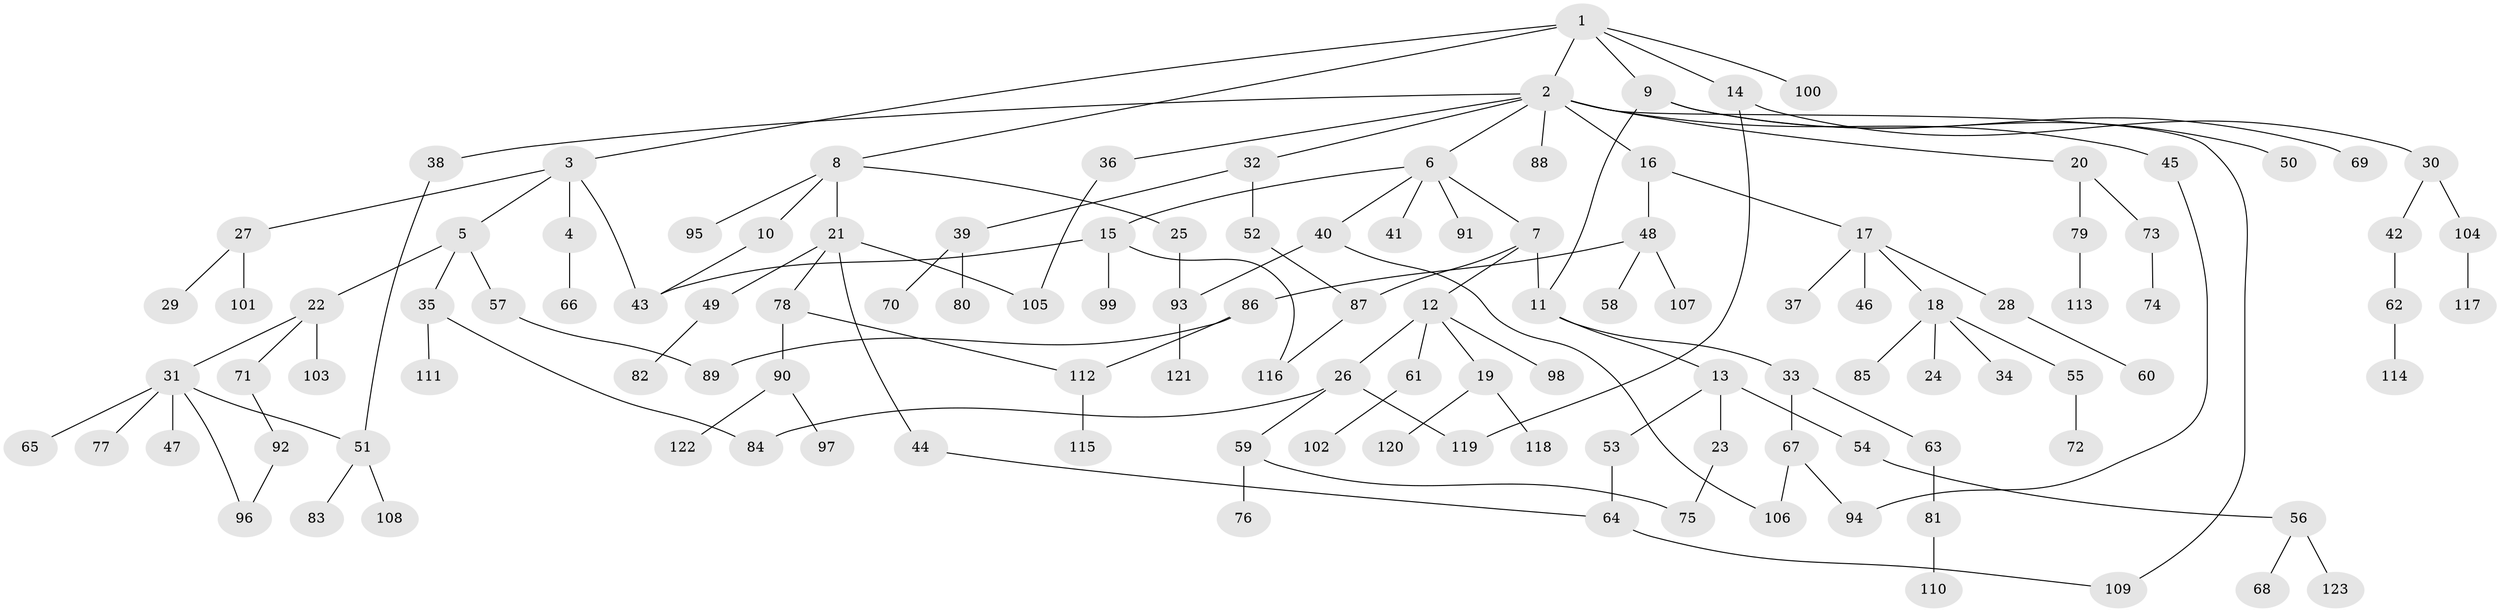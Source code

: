 // coarse degree distribution, {7: 0.024096385542168676, 11: 0.012048192771084338, 6: 0.012048192771084338, 1: 0.40963855421686746, 5: 0.07228915662650602, 3: 0.1566265060240964, 4: 0.08433734939759036, 2: 0.2289156626506024}
// Generated by graph-tools (version 1.1) at 2025/41/03/06/25 10:41:31]
// undirected, 123 vertices, 140 edges
graph export_dot {
graph [start="1"]
  node [color=gray90,style=filled];
  1;
  2;
  3;
  4;
  5;
  6;
  7;
  8;
  9;
  10;
  11;
  12;
  13;
  14;
  15;
  16;
  17;
  18;
  19;
  20;
  21;
  22;
  23;
  24;
  25;
  26;
  27;
  28;
  29;
  30;
  31;
  32;
  33;
  34;
  35;
  36;
  37;
  38;
  39;
  40;
  41;
  42;
  43;
  44;
  45;
  46;
  47;
  48;
  49;
  50;
  51;
  52;
  53;
  54;
  55;
  56;
  57;
  58;
  59;
  60;
  61;
  62;
  63;
  64;
  65;
  66;
  67;
  68;
  69;
  70;
  71;
  72;
  73;
  74;
  75;
  76;
  77;
  78;
  79;
  80;
  81;
  82;
  83;
  84;
  85;
  86;
  87;
  88;
  89;
  90;
  91;
  92;
  93;
  94;
  95;
  96;
  97;
  98;
  99;
  100;
  101;
  102;
  103;
  104;
  105;
  106;
  107;
  108;
  109;
  110;
  111;
  112;
  113;
  114;
  115;
  116;
  117;
  118;
  119;
  120;
  121;
  122;
  123;
  1 -- 2;
  1 -- 3;
  1 -- 8;
  1 -- 9;
  1 -- 14;
  1 -- 100;
  2 -- 6;
  2 -- 16;
  2 -- 20;
  2 -- 32;
  2 -- 36;
  2 -- 38;
  2 -- 45;
  2 -- 88;
  2 -- 109;
  3 -- 4;
  3 -- 5;
  3 -- 27;
  3 -- 43;
  4 -- 66;
  5 -- 22;
  5 -- 35;
  5 -- 57;
  6 -- 7;
  6 -- 15;
  6 -- 40;
  6 -- 41;
  6 -- 91;
  7 -- 12;
  7 -- 87;
  7 -- 11;
  8 -- 10;
  8 -- 21;
  8 -- 25;
  8 -- 95;
  9 -- 11;
  9 -- 50;
  9 -- 69;
  10 -- 43;
  11 -- 13;
  11 -- 33;
  12 -- 19;
  12 -- 26;
  12 -- 61;
  12 -- 98;
  13 -- 23;
  13 -- 53;
  13 -- 54;
  14 -- 30;
  14 -- 119;
  15 -- 43;
  15 -- 99;
  15 -- 116;
  16 -- 17;
  16 -- 48;
  17 -- 18;
  17 -- 28;
  17 -- 37;
  17 -- 46;
  18 -- 24;
  18 -- 34;
  18 -- 55;
  18 -- 85;
  19 -- 118;
  19 -- 120;
  20 -- 73;
  20 -- 79;
  21 -- 44;
  21 -- 49;
  21 -- 78;
  21 -- 105;
  22 -- 31;
  22 -- 71;
  22 -- 103;
  23 -- 75;
  25 -- 93;
  26 -- 59;
  26 -- 119;
  26 -- 84;
  27 -- 29;
  27 -- 101;
  28 -- 60;
  30 -- 42;
  30 -- 104;
  31 -- 47;
  31 -- 65;
  31 -- 77;
  31 -- 96;
  31 -- 51;
  32 -- 39;
  32 -- 52;
  33 -- 63;
  33 -- 67;
  35 -- 84;
  35 -- 111;
  36 -- 105;
  38 -- 51;
  39 -- 70;
  39 -- 80;
  40 -- 93;
  40 -- 106;
  42 -- 62;
  44 -- 64;
  45 -- 94;
  48 -- 58;
  48 -- 86;
  48 -- 107;
  49 -- 82;
  51 -- 83;
  51 -- 108;
  52 -- 87;
  53 -- 64;
  54 -- 56;
  55 -- 72;
  56 -- 68;
  56 -- 123;
  57 -- 89;
  59 -- 76;
  59 -- 75;
  61 -- 102;
  62 -- 114;
  63 -- 81;
  64 -- 109;
  67 -- 106;
  67 -- 94;
  71 -- 92;
  73 -- 74;
  78 -- 90;
  78 -- 112;
  79 -- 113;
  81 -- 110;
  86 -- 89;
  86 -- 112;
  87 -- 116;
  90 -- 97;
  90 -- 122;
  92 -- 96;
  93 -- 121;
  104 -- 117;
  112 -- 115;
}
